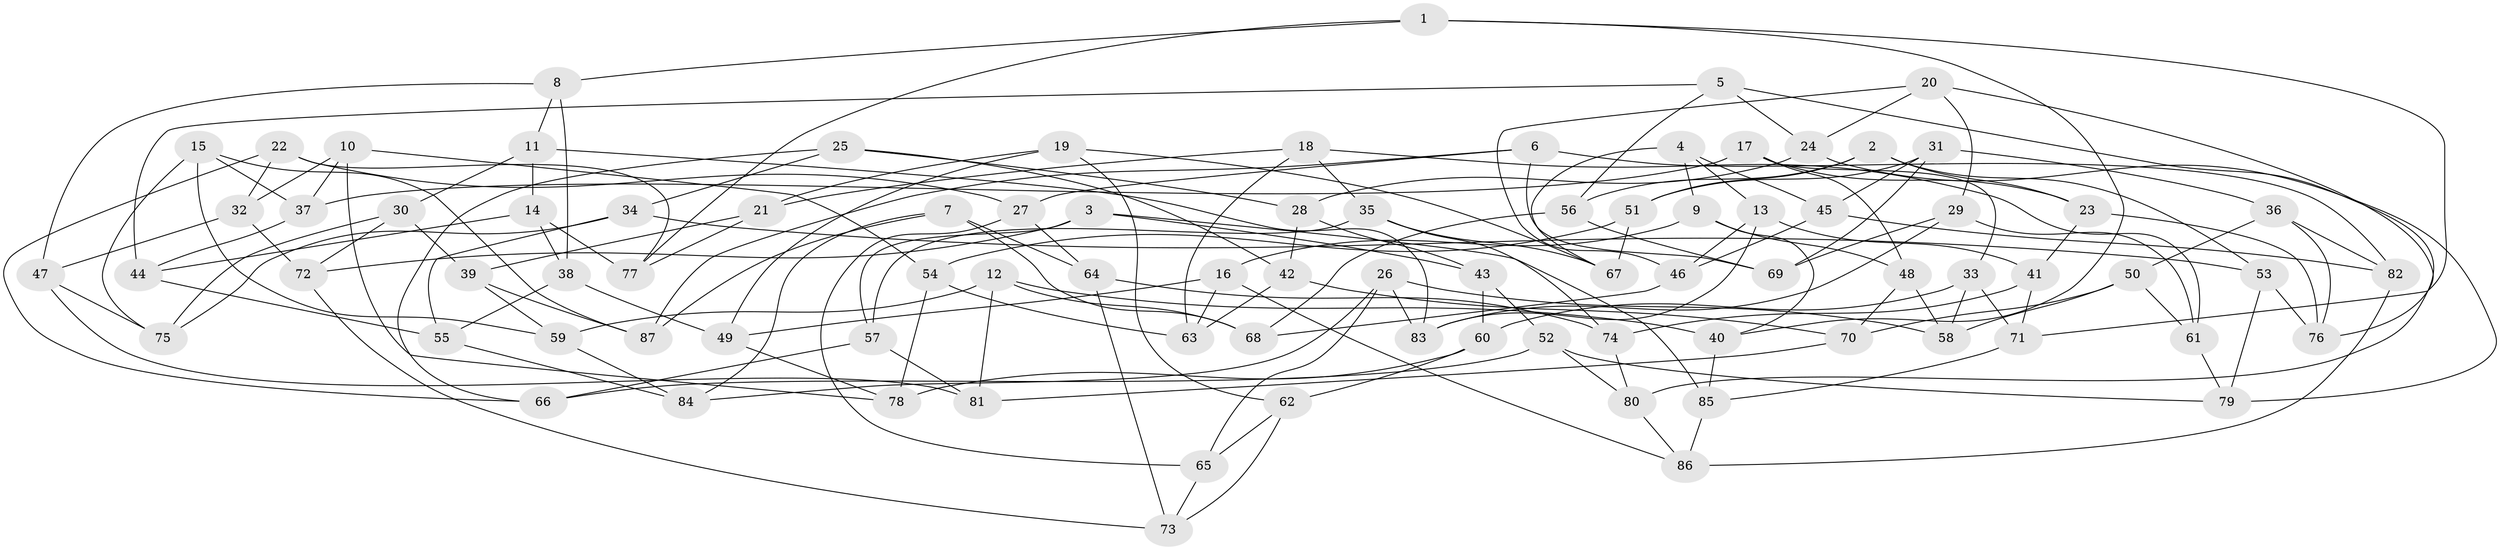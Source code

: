 // Generated by graph-tools (version 1.1) at 2025/57/03/09/25 04:57:46]
// undirected, 87 vertices, 174 edges
graph export_dot {
graph [start="1"]
  node [color=gray90,style=filled];
  1;
  2;
  3;
  4;
  5;
  6;
  7;
  8;
  9;
  10;
  11;
  12;
  13;
  14;
  15;
  16;
  17;
  18;
  19;
  20;
  21;
  22;
  23;
  24;
  25;
  26;
  27;
  28;
  29;
  30;
  31;
  32;
  33;
  34;
  35;
  36;
  37;
  38;
  39;
  40;
  41;
  42;
  43;
  44;
  45;
  46;
  47;
  48;
  49;
  50;
  51;
  52;
  53;
  54;
  55;
  56;
  57;
  58;
  59;
  60;
  61;
  62;
  63;
  64;
  65;
  66;
  67;
  68;
  69;
  70;
  71;
  72;
  73;
  74;
  75;
  76;
  77;
  78;
  79;
  80;
  81;
  82;
  83;
  84;
  85;
  86;
  87;
  1 -- 8;
  1 -- 71;
  1 -- 40;
  1 -- 77;
  2 -- 56;
  2 -- 23;
  2 -- 51;
  2 -- 53;
  3 -- 57;
  3 -- 72;
  3 -- 43;
  3 -- 85;
  4 -- 45;
  4 -- 67;
  4 -- 13;
  4 -- 9;
  5 -- 44;
  5 -- 56;
  5 -- 80;
  5 -- 24;
  6 -- 82;
  6 -- 27;
  6 -- 87;
  6 -- 69;
  7 -- 87;
  7 -- 64;
  7 -- 84;
  7 -- 68;
  8 -- 38;
  8 -- 11;
  8 -- 47;
  9 -- 48;
  9 -- 16;
  9 -- 40;
  10 -- 54;
  10 -- 37;
  10 -- 78;
  10 -- 32;
  11 -- 30;
  11 -- 83;
  11 -- 14;
  12 -- 59;
  12 -- 40;
  12 -- 81;
  12 -- 68;
  13 -- 46;
  13 -- 41;
  13 -- 83;
  14 -- 38;
  14 -- 44;
  14 -- 77;
  15 -- 37;
  15 -- 87;
  15 -- 59;
  15 -- 75;
  16 -- 86;
  16 -- 49;
  16 -- 63;
  17 -- 48;
  17 -- 33;
  17 -- 37;
  17 -- 23;
  18 -- 21;
  18 -- 35;
  18 -- 63;
  18 -- 61;
  19 -- 62;
  19 -- 49;
  19 -- 67;
  19 -- 21;
  20 -- 76;
  20 -- 46;
  20 -- 29;
  20 -- 24;
  21 -- 39;
  21 -- 77;
  22 -- 66;
  22 -- 27;
  22 -- 32;
  22 -- 77;
  23 -- 76;
  23 -- 41;
  24 -- 28;
  24 -- 79;
  25 -- 34;
  25 -- 66;
  25 -- 42;
  25 -- 28;
  26 -- 65;
  26 -- 83;
  26 -- 58;
  26 -- 84;
  27 -- 65;
  27 -- 64;
  28 -- 42;
  28 -- 43;
  29 -- 83;
  29 -- 61;
  29 -- 69;
  30 -- 72;
  30 -- 39;
  30 -- 75;
  31 -- 45;
  31 -- 36;
  31 -- 51;
  31 -- 69;
  32 -- 72;
  32 -- 47;
  33 -- 71;
  33 -- 60;
  33 -- 58;
  34 -- 75;
  34 -- 53;
  34 -- 55;
  35 -- 74;
  35 -- 57;
  35 -- 67;
  36 -- 50;
  36 -- 76;
  36 -- 82;
  37 -- 44;
  38 -- 55;
  38 -- 49;
  39 -- 87;
  39 -- 59;
  40 -- 85;
  41 -- 74;
  41 -- 71;
  42 -- 70;
  42 -- 63;
  43 -- 60;
  43 -- 52;
  44 -- 55;
  45 -- 82;
  45 -- 46;
  46 -- 68;
  47 -- 75;
  47 -- 81;
  48 -- 70;
  48 -- 58;
  49 -- 78;
  50 -- 61;
  50 -- 70;
  50 -- 58;
  51 -- 54;
  51 -- 67;
  52 -- 66;
  52 -- 79;
  52 -- 80;
  53 -- 76;
  53 -- 79;
  54 -- 63;
  54 -- 78;
  55 -- 84;
  56 -- 69;
  56 -- 68;
  57 -- 81;
  57 -- 66;
  59 -- 84;
  60 -- 62;
  60 -- 78;
  61 -- 79;
  62 -- 73;
  62 -- 65;
  64 -- 74;
  64 -- 73;
  65 -- 73;
  70 -- 81;
  71 -- 85;
  72 -- 73;
  74 -- 80;
  80 -- 86;
  82 -- 86;
  85 -- 86;
}
